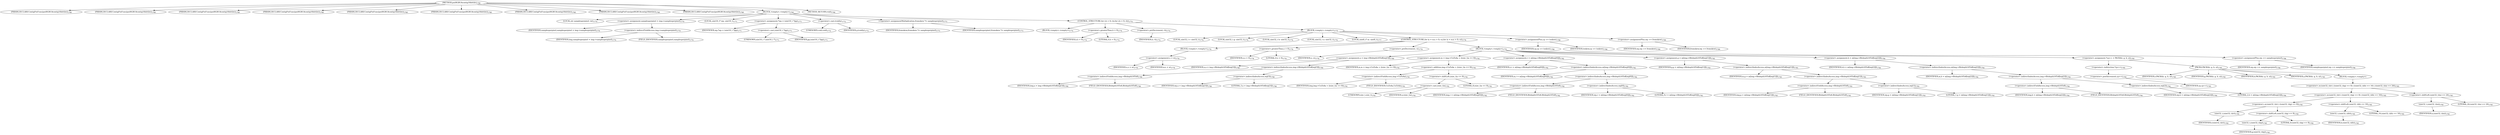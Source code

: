digraph "putRGBUAcontig16bittile" {  
"51982" [label = <(METHOD,putRGBUAcontig16bittile)<SUB>1768</SUB>> ]
"51983" [label = <(PARAM,DECLAREContigPutFunc(putRGBUAcontig16bittile))<SUB>1768</SUB>> ]
"51984" [label = <(PARAM,DECLAREContigPutFunc(putRGBUAcontig16bittile))<SUB>1768</SUB>> ]
"51985" [label = <(PARAM,DECLAREContigPutFunc(putRGBUAcontig16bittile))<SUB>1768</SUB>> ]
"51986" [label = <(PARAM,DECLAREContigPutFunc(putRGBUAcontig16bittile))<SUB>1768</SUB>> ]
"51987" [label = <(PARAM,DECLAREContigPutFunc(putRGBUAcontig16bittile))<SUB>1768</SUB>> ]
"51988" [label = <(PARAM,DECLAREContigPutFunc(putRGBUAcontig16bittile))<SUB>1768</SUB>> ]
"51989" [label = <(PARAM,DECLAREContigPutFunc(putRGBUAcontig16bittile))<SUB>1768</SUB>> ]
"51990" [label = <(PARAM,DECLAREContigPutFunc(putRGBUAcontig16bittile))<SUB>1768</SUB>> ]
"51991" [label = <(PARAM,DECLAREContigPutFunc(putRGBUAcontig16bittile))<SUB>1768</SUB>> ]
"51992" [label = <(BLOCK,&lt;empty&gt;,&lt;empty&gt;)<SUB>1769</SUB>> ]
"51993" [label = <(LOCAL,int samplesperpixel: int)<SUB>1770</SUB>> ]
"51994" [label = <(&lt;operator&gt;.assignment,samplesperpixel = img-&gt;samplesperpixel)<SUB>1770</SUB>> ]
"51995" [label = <(IDENTIFIER,samplesperpixel,samplesperpixel = img-&gt;samplesperpixel)<SUB>1770</SUB>> ]
"51996" [label = <(&lt;operator&gt;.indirectFieldAccess,img-&gt;samplesperpixel)<SUB>1770</SUB>> ]
"51997" [label = <(IDENTIFIER,img,samplesperpixel = img-&gt;samplesperpixel)<SUB>1770</SUB>> ]
"51998" [label = <(FIELD_IDENTIFIER,samplesperpixel,samplesperpixel)<SUB>1770</SUB>> ]
"51999" [label = <(LOCAL,uint16_t* wp: uint16_t)<SUB>1771</SUB>> ]
"52000" [label = <(&lt;operator&gt;.assignment,*wp = (uint16_t *)pp)<SUB>1771</SUB>> ]
"52001" [label = <(IDENTIFIER,wp,*wp = (uint16_t *)pp)<SUB>1771</SUB>> ]
"52002" [label = <(&lt;operator&gt;.cast,(uint16_t *)pp)<SUB>1771</SUB>> ]
"52003" [label = <(UNKNOWN,uint16_t *,uint16_t *)<SUB>1771</SUB>> ]
"52004" [label = <(IDENTIFIER,pp,(uint16_t *)pp)<SUB>1771</SUB>> ]
"52005" [label = <(&lt;operator&gt;.cast,(void)y)<SUB>1772</SUB>> ]
"52006" [label = <(UNKNOWN,void,void)<SUB>1772</SUB>> ]
"52007" [label = <(IDENTIFIER,y,(void)y)<SUB>1772</SUB>> ]
"52008" [label = <(&lt;operator&gt;.assignmentMultiplication,fromskew *= samplesperpixel)<SUB>1773</SUB>> ]
"52009" [label = <(IDENTIFIER,fromskew,fromskew *= samplesperpixel)<SUB>1773</SUB>> ]
"52010" [label = <(IDENTIFIER,samplesperpixel,fromskew *= samplesperpixel)<SUB>1773</SUB>> ]
"52011" [label = <(CONTROL_STRUCTURE,for (;h &gt; 0;--h),for (;h &gt; 0;--h))<SUB>1774</SUB>> ]
"52012" [label = <(BLOCK,&lt;empty&gt;,&lt;empty&gt;)<SUB>1774</SUB>> ]
"52013" [label = <(&lt;operator&gt;.greaterThan,h &gt; 0)<SUB>1774</SUB>> ]
"52014" [label = <(IDENTIFIER,h,h &gt; 0)<SUB>1774</SUB>> ]
"52015" [label = <(LITERAL,0,h &gt; 0)<SUB>1774</SUB>> ]
"52016" [label = <(&lt;operator&gt;.preDecrement,--h)<SUB>1774</SUB>> ]
"52017" [label = <(IDENTIFIER,h,--h)<SUB>1774</SUB>> ]
"52018" [label = <(BLOCK,&lt;empty&gt;,&lt;empty&gt;)<SUB>1775</SUB>> ]
"52019" [label = <(LOCAL,uint32_t r: uint32_t)<SUB>1776</SUB>> ]
"52020" [label = <(LOCAL,uint32_t g: uint32_t)<SUB>1776</SUB>> ]
"52021" [label = <(LOCAL,uint32_t b: uint32_t)<SUB>1776</SUB>> ]
"52022" [label = <(LOCAL,uint32_t a: uint32_t)<SUB>1776</SUB>> ]
"52023" [label = <(LOCAL,uint8_t* m: uint8_t)<SUB>1777</SUB>> ]
"52024" [label = <(CONTROL_STRUCTURE,for (x = w;x &gt; 0;--x),for (x = w;x &gt; 0;--x))<SUB>1778</SUB>> ]
"52025" [label = <(BLOCK,&lt;empty&gt;,&lt;empty&gt;)<SUB>1778</SUB>> ]
"52026" [label = <(&lt;operator&gt;.assignment,x = w)<SUB>1778</SUB>> ]
"52027" [label = <(IDENTIFIER,x,x = w)<SUB>1778</SUB>> ]
"52028" [label = <(IDENTIFIER,w,x = w)<SUB>1778</SUB>> ]
"52029" [label = <(&lt;operator&gt;.greaterThan,x &gt; 0)<SUB>1778</SUB>> ]
"52030" [label = <(IDENTIFIER,x,x &gt; 0)<SUB>1778</SUB>> ]
"52031" [label = <(LITERAL,0,x &gt; 0)<SUB>1778</SUB>> ]
"52032" [label = <(&lt;operator&gt;.preDecrement,--x)<SUB>1778</SUB>> ]
"52033" [label = <(IDENTIFIER,x,--x)<SUB>1778</SUB>> ]
"52034" [label = <(BLOCK,&lt;empty&gt;,&lt;empty&gt;)<SUB>1779</SUB>> ]
"52035" [label = <(&lt;operator&gt;.assignment,a = img-&gt;Bitdepth16To8[wp[3]])<SUB>1780</SUB>> ]
"52036" [label = <(IDENTIFIER,a,a = img-&gt;Bitdepth16To8[wp[3]])<SUB>1780</SUB>> ]
"52037" [label = <(&lt;operator&gt;.indirectIndexAccess,img-&gt;Bitdepth16To8[wp[3]])<SUB>1780</SUB>> ]
"52038" [label = <(&lt;operator&gt;.indirectFieldAccess,img-&gt;Bitdepth16To8)<SUB>1780</SUB>> ]
"52039" [label = <(IDENTIFIER,img,a = img-&gt;Bitdepth16To8[wp[3]])<SUB>1780</SUB>> ]
"52040" [label = <(FIELD_IDENTIFIER,Bitdepth16To8,Bitdepth16To8)<SUB>1780</SUB>> ]
"52041" [label = <(&lt;operator&gt;.indirectIndexAccess,wp[3])<SUB>1780</SUB>> ]
"52042" [label = <(IDENTIFIER,wp,a = img-&gt;Bitdepth16To8[wp[3]])<SUB>1780</SUB>> ]
"52043" [label = <(LITERAL,3,a = img-&gt;Bitdepth16To8[wp[3]])<SUB>1780</SUB>> ]
"52044" [label = <(&lt;operator&gt;.assignment,m = img-&gt;UaToAa + ((size_t)a &lt;&lt; 8))<SUB>1781</SUB>> ]
"52045" [label = <(IDENTIFIER,m,m = img-&gt;UaToAa + ((size_t)a &lt;&lt; 8))<SUB>1781</SUB>> ]
"52046" [label = <(&lt;operator&gt;.addition,img-&gt;UaToAa + ((size_t)a &lt;&lt; 8))<SUB>1781</SUB>> ]
"52047" [label = <(&lt;operator&gt;.indirectFieldAccess,img-&gt;UaToAa)<SUB>1781</SUB>> ]
"52048" [label = <(IDENTIFIER,img,img-&gt;UaToAa + ((size_t)a &lt;&lt; 8))<SUB>1781</SUB>> ]
"52049" [label = <(FIELD_IDENTIFIER,UaToAa,UaToAa)<SUB>1781</SUB>> ]
"52050" [label = <(&lt;operator&gt;.shiftLeft,(size_t)a &lt;&lt; 8)<SUB>1781</SUB>> ]
"52051" [label = <(&lt;operator&gt;.cast,(size_t)a)<SUB>1781</SUB>> ]
"52052" [label = <(UNKNOWN,size_t,size_t)<SUB>1781</SUB>> ]
"52053" [label = <(IDENTIFIER,a,(size_t)a)<SUB>1781</SUB>> ]
"52054" [label = <(LITERAL,8,(size_t)a &lt;&lt; 8)<SUB>1781</SUB>> ]
"52055" [label = <(&lt;operator&gt;.assignment,r = m[img-&gt;Bitdepth16To8[wp[0]]])<SUB>1782</SUB>> ]
"52056" [label = <(IDENTIFIER,r,r = m[img-&gt;Bitdepth16To8[wp[0]]])<SUB>1782</SUB>> ]
"52057" [label = <(&lt;operator&gt;.indirectIndexAccess,m[img-&gt;Bitdepth16To8[wp[0]]])<SUB>1782</SUB>> ]
"52058" [label = <(IDENTIFIER,m,r = m[img-&gt;Bitdepth16To8[wp[0]]])<SUB>1782</SUB>> ]
"52059" [label = <(&lt;operator&gt;.indirectIndexAccess,img-&gt;Bitdepth16To8[wp[0]])<SUB>1782</SUB>> ]
"52060" [label = <(&lt;operator&gt;.indirectFieldAccess,img-&gt;Bitdepth16To8)<SUB>1782</SUB>> ]
"52061" [label = <(IDENTIFIER,img,r = m[img-&gt;Bitdepth16To8[wp[0]]])<SUB>1782</SUB>> ]
"52062" [label = <(FIELD_IDENTIFIER,Bitdepth16To8,Bitdepth16To8)<SUB>1782</SUB>> ]
"52063" [label = <(&lt;operator&gt;.indirectIndexAccess,wp[0])<SUB>1782</SUB>> ]
"52064" [label = <(IDENTIFIER,wp,r = m[img-&gt;Bitdepth16To8[wp[0]]])<SUB>1782</SUB>> ]
"52065" [label = <(LITERAL,0,r = m[img-&gt;Bitdepth16To8[wp[0]]])<SUB>1782</SUB>> ]
"52066" [label = <(&lt;operator&gt;.assignment,g = m[img-&gt;Bitdepth16To8[wp[1]]])<SUB>1783</SUB>> ]
"52067" [label = <(IDENTIFIER,g,g = m[img-&gt;Bitdepth16To8[wp[1]]])<SUB>1783</SUB>> ]
"52068" [label = <(&lt;operator&gt;.indirectIndexAccess,m[img-&gt;Bitdepth16To8[wp[1]]])<SUB>1783</SUB>> ]
"52069" [label = <(IDENTIFIER,m,g = m[img-&gt;Bitdepth16To8[wp[1]]])<SUB>1783</SUB>> ]
"52070" [label = <(&lt;operator&gt;.indirectIndexAccess,img-&gt;Bitdepth16To8[wp[1]])<SUB>1783</SUB>> ]
"52071" [label = <(&lt;operator&gt;.indirectFieldAccess,img-&gt;Bitdepth16To8)<SUB>1783</SUB>> ]
"52072" [label = <(IDENTIFIER,img,g = m[img-&gt;Bitdepth16To8[wp[1]]])<SUB>1783</SUB>> ]
"52073" [label = <(FIELD_IDENTIFIER,Bitdepth16To8,Bitdepth16To8)<SUB>1783</SUB>> ]
"52074" [label = <(&lt;operator&gt;.indirectIndexAccess,wp[1])<SUB>1783</SUB>> ]
"52075" [label = <(IDENTIFIER,wp,g = m[img-&gt;Bitdepth16To8[wp[1]]])<SUB>1783</SUB>> ]
"52076" [label = <(LITERAL,1,g = m[img-&gt;Bitdepth16To8[wp[1]]])<SUB>1783</SUB>> ]
"52077" [label = <(&lt;operator&gt;.assignment,b = m[img-&gt;Bitdepth16To8[wp[2]]])<SUB>1784</SUB>> ]
"52078" [label = <(IDENTIFIER,b,b = m[img-&gt;Bitdepth16To8[wp[2]]])<SUB>1784</SUB>> ]
"52079" [label = <(&lt;operator&gt;.indirectIndexAccess,m[img-&gt;Bitdepth16To8[wp[2]]])<SUB>1784</SUB>> ]
"52080" [label = <(IDENTIFIER,m,b = m[img-&gt;Bitdepth16To8[wp[2]]])<SUB>1784</SUB>> ]
"52081" [label = <(&lt;operator&gt;.indirectIndexAccess,img-&gt;Bitdepth16To8[wp[2]])<SUB>1784</SUB>> ]
"52082" [label = <(&lt;operator&gt;.indirectFieldAccess,img-&gt;Bitdepth16To8)<SUB>1784</SUB>> ]
"52083" [label = <(IDENTIFIER,img,b = m[img-&gt;Bitdepth16To8[wp[2]]])<SUB>1784</SUB>> ]
"52084" [label = <(FIELD_IDENTIFIER,Bitdepth16To8,Bitdepth16To8)<SUB>1784</SUB>> ]
"52085" [label = <(&lt;operator&gt;.indirectIndexAccess,wp[2])<SUB>1784</SUB>> ]
"52086" [label = <(IDENTIFIER,wp,b = m[img-&gt;Bitdepth16To8[wp[2]]])<SUB>1784</SUB>> ]
"52087" [label = <(LITERAL,2,b = m[img-&gt;Bitdepth16To8[wp[2]]])<SUB>1784</SUB>> ]
"52088" [label = <(&lt;operator&gt;.assignment,*cp++ = PACK4(r, g, b, a))<SUB>1785</SUB>> ]
"52089" [label = <(&lt;operator&gt;.indirection,*cp++)<SUB>1785</SUB>> ]
"52090" [label = <(&lt;operator&gt;.postIncrement,cp++)<SUB>1785</SUB>> ]
"52091" [label = <(IDENTIFIER,cp,cp++)<SUB>1785</SUB>> ]
"52092" [label = <(PACK4,PACK4(r, g, b, a))<SUB>1785</SUB>> ]
"52093" [label = <(IDENTIFIER,r,PACK4(r, g, b, a))<SUB>1785</SUB>> ]
"52094" [label = <(IDENTIFIER,g,PACK4(r, g, b, a))<SUB>1785</SUB>> ]
"52095" [label = <(IDENTIFIER,b,PACK4(r, g, b, a))<SUB>1785</SUB>> ]
"52096" [label = <(IDENTIFIER,a,PACK4(r, g, b, a))<SUB>1785</SUB>> ]
"52097" [label = <(BLOCK,&lt;empty&gt;,&lt;empty&gt;)> ]
"52098" [label = <(&lt;operator&gt;.or,(uint32_t)(r) | ((uint32_t)(g) &lt;&lt; 8) | ((uint32_t)(b) &lt;&lt; 16) | ((uint32_t)(a) &lt;&lt; 24))<SUB>1785</SUB>> ]
"52099" [label = <(&lt;operator&gt;.or,(uint32_t)(r) | ((uint32_t)(g) &lt;&lt; 8) | ((uint32_t)(b) &lt;&lt; 16))<SUB>1785</SUB>> ]
"52100" [label = <(&lt;operator&gt;.or,(uint32_t)(r) | ((uint32_t)(g) &lt;&lt; 8))<SUB>1785</SUB>> ]
"52101" [label = <(uint32_t,(uint32_t)(r))<SUB>1785</SUB>> ]
"52102" [label = <(IDENTIFIER,r,(uint32_t)(r))<SUB>1785</SUB>> ]
"52103" [label = <(&lt;operator&gt;.shiftLeft,(uint32_t)(g) &lt;&lt; 8)<SUB>1785</SUB>> ]
"52104" [label = <(uint32_t,(uint32_t)(g))<SUB>1785</SUB>> ]
"52105" [label = <(IDENTIFIER,g,(uint32_t)(g))<SUB>1785</SUB>> ]
"52106" [label = <(LITERAL,8,(uint32_t)(g) &lt;&lt; 8)<SUB>1785</SUB>> ]
"52107" [label = <(&lt;operator&gt;.shiftLeft,(uint32_t)(b) &lt;&lt; 16)<SUB>1785</SUB>> ]
"52108" [label = <(uint32_t,(uint32_t)(b))<SUB>1785</SUB>> ]
"52109" [label = <(IDENTIFIER,b,(uint32_t)(b))<SUB>1785</SUB>> ]
"52110" [label = <(LITERAL,16,(uint32_t)(b) &lt;&lt; 16)<SUB>1785</SUB>> ]
"52111" [label = <(&lt;operator&gt;.shiftLeft,(uint32_t)(a) &lt;&lt; 24)<SUB>1785</SUB>> ]
"52112" [label = <(uint32_t,(uint32_t)(a))<SUB>1785</SUB>> ]
"52113" [label = <(IDENTIFIER,a,(uint32_t)(a))<SUB>1785</SUB>> ]
"52114" [label = <(LITERAL,24,(uint32_t)(a) &lt;&lt; 24)<SUB>1785</SUB>> ]
"52115" [label = <(&lt;operator&gt;.assignmentPlus,wp += samplesperpixel)<SUB>1786</SUB>> ]
"52116" [label = <(IDENTIFIER,wp,wp += samplesperpixel)<SUB>1786</SUB>> ]
"52117" [label = <(IDENTIFIER,samplesperpixel,wp += samplesperpixel)<SUB>1786</SUB>> ]
"52118" [label = <(&lt;operator&gt;.assignmentPlus,cp += toskew)<SUB>1788</SUB>> ]
"52119" [label = <(IDENTIFIER,cp,cp += toskew)<SUB>1788</SUB>> ]
"52120" [label = <(IDENTIFIER,toskew,cp += toskew)<SUB>1788</SUB>> ]
"52121" [label = <(&lt;operator&gt;.assignmentPlus,wp += fromskew)<SUB>1789</SUB>> ]
"52122" [label = <(IDENTIFIER,wp,wp += fromskew)<SUB>1789</SUB>> ]
"52123" [label = <(IDENTIFIER,fromskew,wp += fromskew)<SUB>1789</SUB>> ]
"52124" [label = <(METHOD_RETURN,void)<SUB>1768</SUB>> ]
  "51982" -> "51983" 
  "51982" -> "51984" 
  "51982" -> "51985" 
  "51982" -> "51986" 
  "51982" -> "51987" 
  "51982" -> "51988" 
  "51982" -> "51989" 
  "51982" -> "51990" 
  "51982" -> "51991" 
  "51982" -> "51992" 
  "51982" -> "52124" 
  "51992" -> "51993" 
  "51992" -> "51994" 
  "51992" -> "51999" 
  "51992" -> "52000" 
  "51992" -> "52005" 
  "51992" -> "52008" 
  "51992" -> "52011" 
  "51994" -> "51995" 
  "51994" -> "51996" 
  "51996" -> "51997" 
  "51996" -> "51998" 
  "52000" -> "52001" 
  "52000" -> "52002" 
  "52002" -> "52003" 
  "52002" -> "52004" 
  "52005" -> "52006" 
  "52005" -> "52007" 
  "52008" -> "52009" 
  "52008" -> "52010" 
  "52011" -> "52012" 
  "52011" -> "52013" 
  "52011" -> "52016" 
  "52011" -> "52018" 
  "52013" -> "52014" 
  "52013" -> "52015" 
  "52016" -> "52017" 
  "52018" -> "52019" 
  "52018" -> "52020" 
  "52018" -> "52021" 
  "52018" -> "52022" 
  "52018" -> "52023" 
  "52018" -> "52024" 
  "52018" -> "52118" 
  "52018" -> "52121" 
  "52024" -> "52025" 
  "52024" -> "52029" 
  "52024" -> "52032" 
  "52024" -> "52034" 
  "52025" -> "52026" 
  "52026" -> "52027" 
  "52026" -> "52028" 
  "52029" -> "52030" 
  "52029" -> "52031" 
  "52032" -> "52033" 
  "52034" -> "52035" 
  "52034" -> "52044" 
  "52034" -> "52055" 
  "52034" -> "52066" 
  "52034" -> "52077" 
  "52034" -> "52088" 
  "52034" -> "52115" 
  "52035" -> "52036" 
  "52035" -> "52037" 
  "52037" -> "52038" 
  "52037" -> "52041" 
  "52038" -> "52039" 
  "52038" -> "52040" 
  "52041" -> "52042" 
  "52041" -> "52043" 
  "52044" -> "52045" 
  "52044" -> "52046" 
  "52046" -> "52047" 
  "52046" -> "52050" 
  "52047" -> "52048" 
  "52047" -> "52049" 
  "52050" -> "52051" 
  "52050" -> "52054" 
  "52051" -> "52052" 
  "52051" -> "52053" 
  "52055" -> "52056" 
  "52055" -> "52057" 
  "52057" -> "52058" 
  "52057" -> "52059" 
  "52059" -> "52060" 
  "52059" -> "52063" 
  "52060" -> "52061" 
  "52060" -> "52062" 
  "52063" -> "52064" 
  "52063" -> "52065" 
  "52066" -> "52067" 
  "52066" -> "52068" 
  "52068" -> "52069" 
  "52068" -> "52070" 
  "52070" -> "52071" 
  "52070" -> "52074" 
  "52071" -> "52072" 
  "52071" -> "52073" 
  "52074" -> "52075" 
  "52074" -> "52076" 
  "52077" -> "52078" 
  "52077" -> "52079" 
  "52079" -> "52080" 
  "52079" -> "52081" 
  "52081" -> "52082" 
  "52081" -> "52085" 
  "52082" -> "52083" 
  "52082" -> "52084" 
  "52085" -> "52086" 
  "52085" -> "52087" 
  "52088" -> "52089" 
  "52088" -> "52092" 
  "52089" -> "52090" 
  "52090" -> "52091" 
  "52092" -> "52093" 
  "52092" -> "52094" 
  "52092" -> "52095" 
  "52092" -> "52096" 
  "52092" -> "52097" 
  "52097" -> "52098" 
  "52098" -> "52099" 
  "52098" -> "52111" 
  "52099" -> "52100" 
  "52099" -> "52107" 
  "52100" -> "52101" 
  "52100" -> "52103" 
  "52101" -> "52102" 
  "52103" -> "52104" 
  "52103" -> "52106" 
  "52104" -> "52105" 
  "52107" -> "52108" 
  "52107" -> "52110" 
  "52108" -> "52109" 
  "52111" -> "52112" 
  "52111" -> "52114" 
  "52112" -> "52113" 
  "52115" -> "52116" 
  "52115" -> "52117" 
  "52118" -> "52119" 
  "52118" -> "52120" 
  "52121" -> "52122" 
  "52121" -> "52123" 
}
